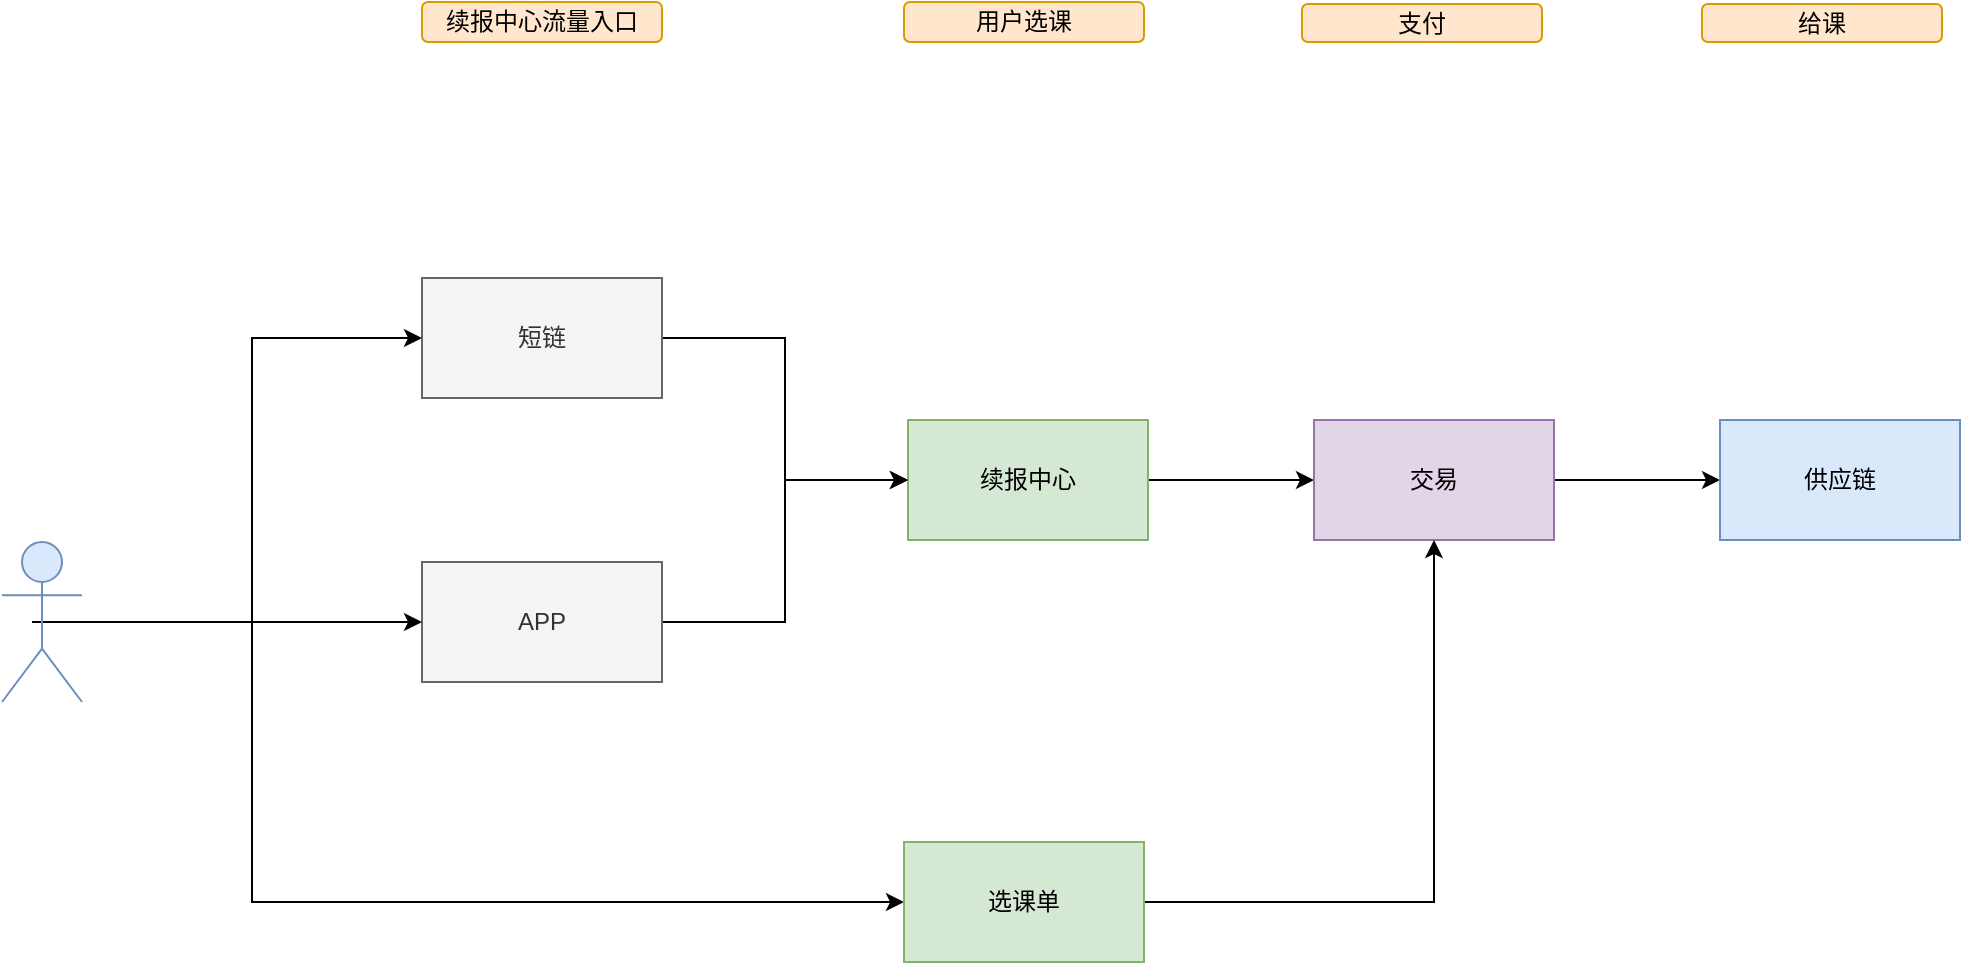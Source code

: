 <mxfile version="24.6.4" type="github">
  <diagram name="第 1 页" id="9Fog6PMzjCSzRfVmr_Oy">
    <mxGraphModel dx="1385" dy="844" grid="1" gridSize="10" guides="1" tooltips="1" connect="1" arrows="1" fold="1" page="1" pageScale="1" pageWidth="1600" pageHeight="1200" math="0" shadow="0">
      <root>
        <mxCell id="0" />
        <mxCell id="1" parent="0" />
        <mxCell id="_DpiRx70NHCl_bEKjOj2-8" style="edgeStyle=orthogonalEdgeStyle;rounded=0;orthogonalLoop=1;jettySize=auto;html=1;exitX=1;exitY=0.5;exitDx=0;exitDy=0;" edge="1" parent="1" source="_DpiRx70NHCl_bEKjOj2-1" target="_DpiRx70NHCl_bEKjOj2-5">
          <mxGeometry relative="1" as="geometry" />
        </mxCell>
        <mxCell id="_DpiRx70NHCl_bEKjOj2-1" value="续报中心" style="rounded=0;whiteSpace=wrap;html=1;fillColor=#d5e8d4;strokeColor=#82b366;" vertex="1" parent="1">
          <mxGeometry x="643" y="369" width="120" height="60" as="geometry" />
        </mxCell>
        <mxCell id="_DpiRx70NHCl_bEKjOj2-6" style="edgeStyle=orthogonalEdgeStyle;rounded=0;orthogonalLoop=1;jettySize=auto;html=1;exitX=1;exitY=0.5;exitDx=0;exitDy=0;entryX=0;entryY=0.5;entryDx=0;entryDy=0;" edge="1" parent="1" source="_DpiRx70NHCl_bEKjOj2-3" target="_DpiRx70NHCl_bEKjOj2-1">
          <mxGeometry relative="1" as="geometry" />
        </mxCell>
        <mxCell id="_DpiRx70NHCl_bEKjOj2-3" value="短链" style="rounded=0;whiteSpace=wrap;html=1;fillColor=#f5f5f5;strokeColor=#666666;fontColor=#333333;" vertex="1" parent="1">
          <mxGeometry x="400" y="298" width="120" height="60" as="geometry" />
        </mxCell>
        <mxCell id="_DpiRx70NHCl_bEKjOj2-7" style="edgeStyle=orthogonalEdgeStyle;rounded=0;orthogonalLoop=1;jettySize=auto;html=1;exitX=1;exitY=0.5;exitDx=0;exitDy=0;entryX=0;entryY=0.5;entryDx=0;entryDy=0;" edge="1" parent="1" source="_DpiRx70NHCl_bEKjOj2-4" target="_DpiRx70NHCl_bEKjOj2-1">
          <mxGeometry relative="1" as="geometry" />
        </mxCell>
        <mxCell id="_DpiRx70NHCl_bEKjOj2-4" value="APP" style="rounded=0;whiteSpace=wrap;html=1;fillColor=#f5f5f5;strokeColor=#666666;fontColor=#333333;" vertex="1" parent="1">
          <mxGeometry x="400" y="440" width="120" height="60" as="geometry" />
        </mxCell>
        <mxCell id="_DpiRx70NHCl_bEKjOj2-10" style="edgeStyle=orthogonalEdgeStyle;rounded=0;orthogonalLoop=1;jettySize=auto;html=1;exitX=1;exitY=0.5;exitDx=0;exitDy=0;entryX=0;entryY=0.5;entryDx=0;entryDy=0;" edge="1" parent="1" source="_DpiRx70NHCl_bEKjOj2-5" target="_DpiRx70NHCl_bEKjOj2-9">
          <mxGeometry relative="1" as="geometry" />
        </mxCell>
        <mxCell id="_DpiRx70NHCl_bEKjOj2-5" value="交易" style="rounded=0;whiteSpace=wrap;html=1;fillColor=#e1d5e7;strokeColor=#9673a6;" vertex="1" parent="1">
          <mxGeometry x="846" y="369" width="120" height="60" as="geometry" />
        </mxCell>
        <mxCell id="_DpiRx70NHCl_bEKjOj2-9" value="供应链" style="rounded=0;whiteSpace=wrap;html=1;fillColor=#dae8fc;strokeColor=#6c8ebf;" vertex="1" parent="1">
          <mxGeometry x="1049" y="369" width="120" height="60" as="geometry" />
        </mxCell>
        <mxCell id="_DpiRx70NHCl_bEKjOj2-16" style="edgeStyle=orthogonalEdgeStyle;rounded=0;orthogonalLoop=1;jettySize=auto;html=1;exitX=0.5;exitY=0.5;exitDx=0;exitDy=0;exitPerimeter=0;entryX=0;entryY=0.5;entryDx=0;entryDy=0;" edge="1" parent="1" source="_DpiRx70NHCl_bEKjOj2-11" target="_DpiRx70NHCl_bEKjOj2-3">
          <mxGeometry relative="1" as="geometry" />
        </mxCell>
        <mxCell id="_DpiRx70NHCl_bEKjOj2-17" style="edgeStyle=orthogonalEdgeStyle;rounded=0;orthogonalLoop=1;jettySize=auto;html=1;exitX=0.5;exitY=0.5;exitDx=0;exitDy=0;exitPerimeter=0;entryX=0;entryY=0.5;entryDx=0;entryDy=0;" edge="1" parent="1" source="_DpiRx70NHCl_bEKjOj2-11" target="_DpiRx70NHCl_bEKjOj2-4">
          <mxGeometry relative="1" as="geometry" />
        </mxCell>
        <mxCell id="_DpiRx70NHCl_bEKjOj2-19" style="edgeStyle=orthogonalEdgeStyle;rounded=0;orthogonalLoop=1;jettySize=auto;html=1;exitX=0.5;exitY=0.5;exitDx=0;exitDy=0;exitPerimeter=0;entryX=0;entryY=0.5;entryDx=0;entryDy=0;" edge="1" parent="1" target="_DpiRx70NHCl_bEKjOj2-18">
          <mxGeometry relative="1" as="geometry">
            <mxPoint x="205" y="470" as="sourcePoint" />
            <mxPoint x="630" y="610" as="targetPoint" />
            <Array as="points">
              <mxPoint x="315" y="470" />
              <mxPoint x="315" y="610" />
            </Array>
          </mxGeometry>
        </mxCell>
        <mxCell id="_DpiRx70NHCl_bEKjOj2-11" value="" style="shape=umlActor;verticalLabelPosition=bottom;verticalAlign=top;html=1;outlineConnect=0;fillColor=#dae8fc;strokeColor=#6c8ebf;" vertex="1" parent="1">
          <mxGeometry x="190" y="430" width="40" height="80" as="geometry" />
        </mxCell>
        <mxCell id="_DpiRx70NHCl_bEKjOj2-20" style="edgeStyle=orthogonalEdgeStyle;rounded=0;orthogonalLoop=1;jettySize=auto;html=1;exitX=1;exitY=0.5;exitDx=0;exitDy=0;" edge="1" parent="1" source="_DpiRx70NHCl_bEKjOj2-18" target="_DpiRx70NHCl_bEKjOj2-5">
          <mxGeometry relative="1" as="geometry" />
        </mxCell>
        <mxCell id="_DpiRx70NHCl_bEKjOj2-18" value="选课单" style="rounded=0;whiteSpace=wrap;html=1;fillColor=#d5e8d4;strokeColor=#82b366;" vertex="1" parent="1">
          <mxGeometry x="641" y="580" width="120" height="60" as="geometry" />
        </mxCell>
        <mxCell id="_DpiRx70NHCl_bEKjOj2-33" value="&lt;span style=&quot;text-wrap: nowrap;&quot;&gt;续报中心流量入口&lt;/span&gt;" style="rounded=1;whiteSpace=wrap;html=1;fillColor=#ffe6cc;strokeColor=#d79b00;" vertex="1" parent="1">
          <mxGeometry x="400" y="160" width="120" height="20" as="geometry" />
        </mxCell>
        <mxCell id="_DpiRx70NHCl_bEKjOj2-34" value="&lt;span style=&quot;text-wrap: nowrap;&quot;&gt;用户选课&lt;/span&gt;" style="rounded=1;whiteSpace=wrap;html=1;fillColor=#ffe6cc;strokeColor=#d79b00;" vertex="1" parent="1">
          <mxGeometry x="641" y="160" width="120" height="20" as="geometry" />
        </mxCell>
        <mxCell id="_DpiRx70NHCl_bEKjOj2-35" value="&lt;span style=&quot;text-wrap: nowrap;&quot;&gt;支付&lt;/span&gt;" style="rounded=1;whiteSpace=wrap;html=1;fillColor=#ffe6cc;strokeColor=#d79b00;" vertex="1" parent="1">
          <mxGeometry x="840" y="161" width="120" height="19" as="geometry" />
        </mxCell>
        <mxCell id="_DpiRx70NHCl_bEKjOj2-36" value="&lt;span style=&quot;text-wrap: nowrap;&quot;&gt;给课&lt;/span&gt;" style="rounded=1;whiteSpace=wrap;html=1;fillColor=#ffe6cc;strokeColor=#d79b00;" vertex="1" parent="1">
          <mxGeometry x="1040" y="161" width="120" height="19" as="geometry" />
        </mxCell>
      </root>
    </mxGraphModel>
  </diagram>
</mxfile>
